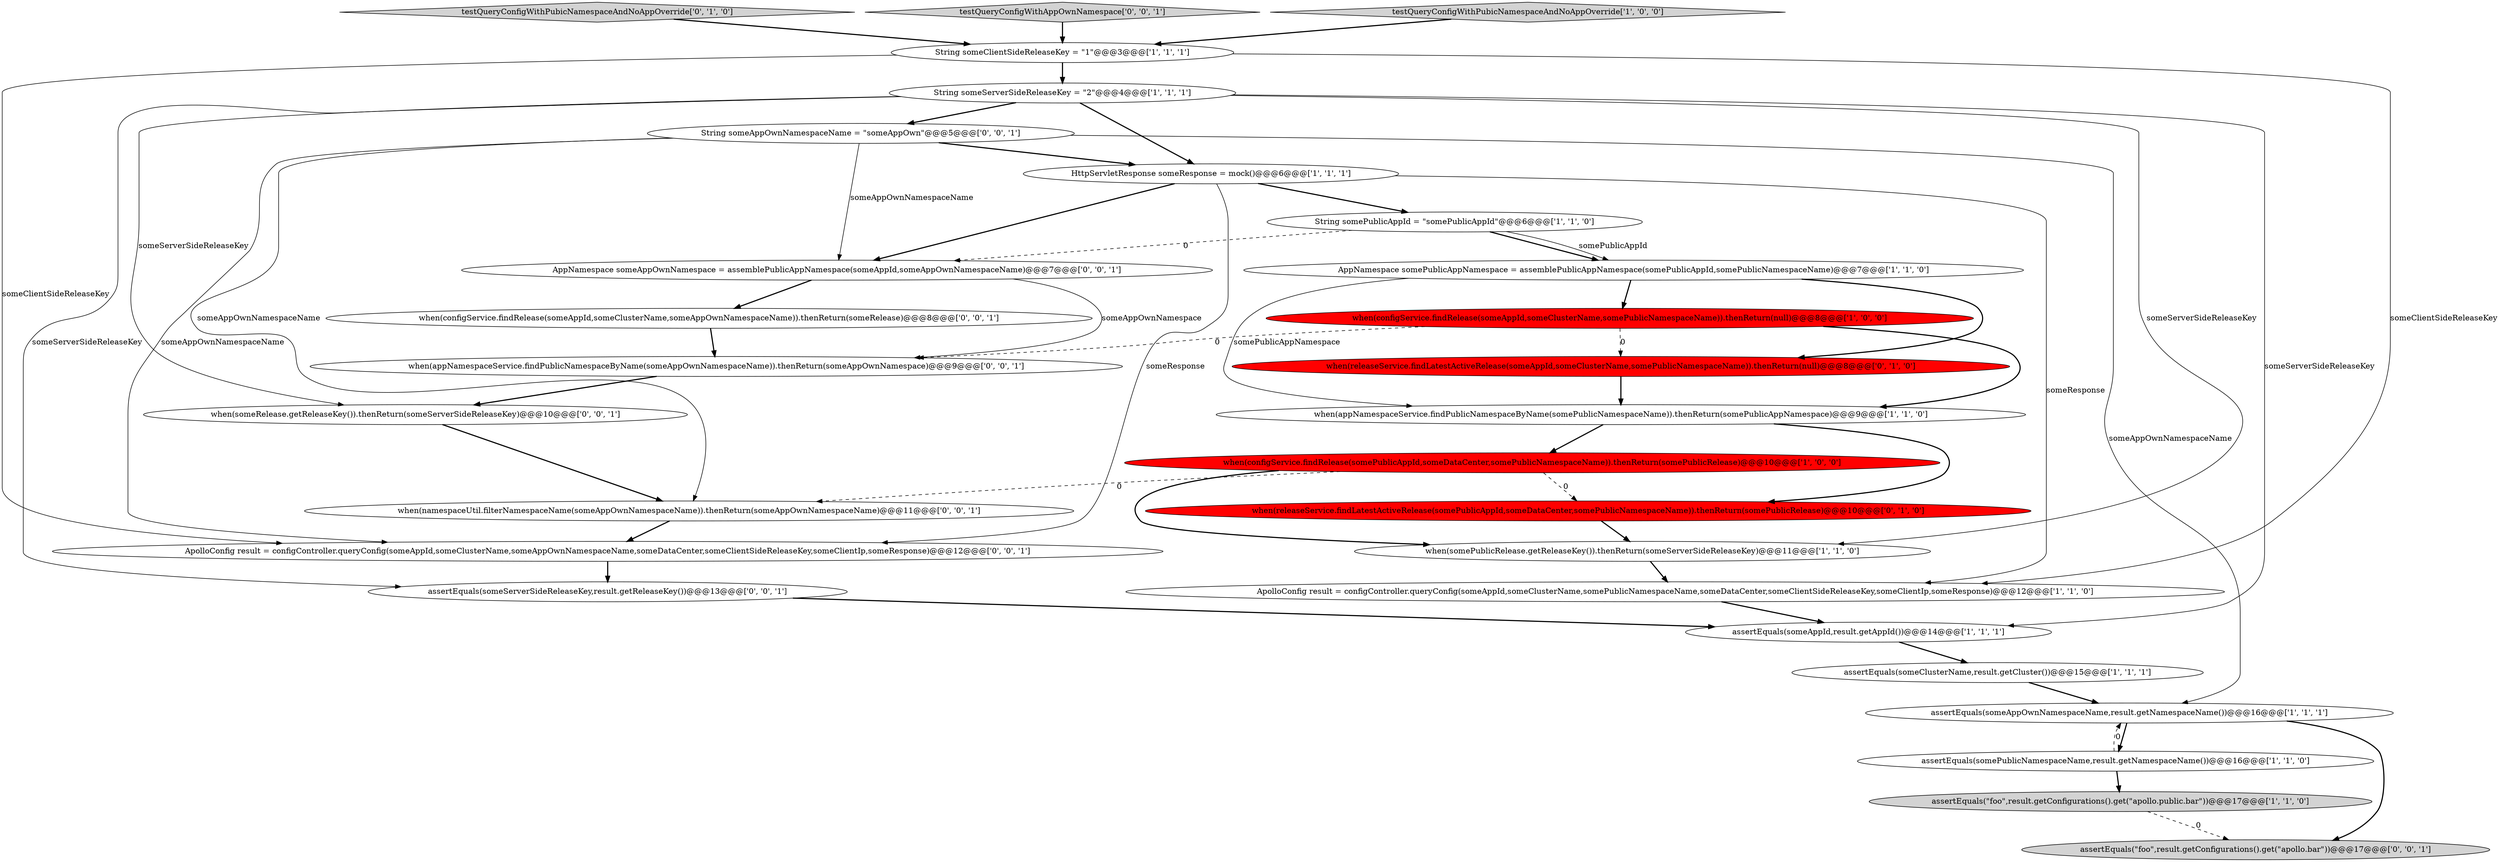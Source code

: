 digraph {
11 [style = filled, label = "AppNamespace somePublicAppNamespace = assemblePublicAppNamespace(somePublicAppId,somePublicNamespaceName)@@@7@@@['1', '1', '0']", fillcolor = white, shape = ellipse image = "AAA0AAABBB1BBB"];
26 [style = filled, label = "assertEquals(\"foo\",result.getConfigurations().get(\"apollo.bar\"))@@@17@@@['0', '0', '1']", fillcolor = lightgray, shape = ellipse image = "AAA0AAABBB3BBB"];
13 [style = filled, label = "assertEquals(someAppId,result.getAppId())@@@14@@@['1', '1', '1']", fillcolor = white, shape = ellipse image = "AAA0AAABBB1BBB"];
17 [style = filled, label = "when(releaseService.findLatestActiveRelease(somePublicAppId,someDataCenter,somePublicNamespaceName)).thenReturn(somePublicRelease)@@@10@@@['0', '1', '0']", fillcolor = red, shape = ellipse image = "AAA1AAABBB2BBB"];
15 [style = filled, label = "assertEquals(somePublicNamespaceName,result.getNamespaceName())@@@16@@@['1', '1', '0']", fillcolor = white, shape = ellipse image = "AAA0AAABBB1BBB"];
25 [style = filled, label = "String someAppOwnNamespaceName = \"someAppOwn\"@@@5@@@['0', '0', '1']", fillcolor = white, shape = ellipse image = "AAA0AAABBB3BBB"];
16 [style = filled, label = "testQueryConfigWithPubicNamespaceAndNoAppOverride['0', '1', '0']", fillcolor = lightgray, shape = diamond image = "AAA0AAABBB2BBB"];
8 [style = filled, label = "assertEquals(\"foo\",result.getConfigurations().get(\"apollo.public.bar\"))@@@17@@@['1', '1', '0']", fillcolor = lightgray, shape = ellipse image = "AAA0AAABBB1BBB"];
6 [style = filled, label = "String someServerSideReleaseKey = \"2\"@@@4@@@['1', '1', '1']", fillcolor = white, shape = ellipse image = "AAA0AAABBB1BBB"];
23 [style = filled, label = "when(configService.findRelease(someAppId,someClusterName,someAppOwnNamespaceName)).thenReturn(someRelease)@@@8@@@['0', '0', '1']", fillcolor = white, shape = ellipse image = "AAA0AAABBB3BBB"];
18 [style = filled, label = "when(releaseService.findLatestActiveRelease(someAppId,someClusterName,somePublicNamespaceName)).thenReturn(null)@@@8@@@['0', '1', '0']", fillcolor = red, shape = ellipse image = "AAA1AAABBB2BBB"];
2 [style = filled, label = "ApolloConfig result = configController.queryConfig(someAppId,someClusterName,somePublicNamespaceName,someDataCenter,someClientSideReleaseKey,someClientIp,someResponse)@@@12@@@['1', '1', '0']", fillcolor = white, shape = ellipse image = "AAA0AAABBB1BBB"];
28 [style = filled, label = "testQueryConfigWithAppOwnNamespace['0', '0', '1']", fillcolor = lightgray, shape = diamond image = "AAA0AAABBB3BBB"];
21 [style = filled, label = "when(someRelease.getReleaseKey()).thenReturn(someServerSideReleaseKey)@@@10@@@['0', '0', '1']", fillcolor = white, shape = ellipse image = "AAA0AAABBB3BBB"];
27 [style = filled, label = "ApolloConfig result = configController.queryConfig(someAppId,someClusterName,someAppOwnNamespaceName,someDataCenter,someClientSideReleaseKey,someClientIp,someResponse)@@@12@@@['0', '0', '1']", fillcolor = white, shape = ellipse image = "AAA0AAABBB3BBB"];
1 [style = filled, label = "when(configService.findRelease(somePublicAppId,someDataCenter,somePublicNamespaceName)).thenReturn(somePublicRelease)@@@10@@@['1', '0', '0']", fillcolor = red, shape = ellipse image = "AAA1AAABBB1BBB"];
7 [style = filled, label = "String somePublicAppId = \"somePublicAppId\"@@@6@@@['1', '1', '0']", fillcolor = white, shape = ellipse image = "AAA0AAABBB1BBB"];
20 [style = filled, label = "assertEquals(someServerSideReleaseKey,result.getReleaseKey())@@@13@@@['0', '0', '1']", fillcolor = white, shape = ellipse image = "AAA0AAABBB3BBB"];
12 [style = filled, label = "when(somePublicRelease.getReleaseKey()).thenReturn(someServerSideReleaseKey)@@@11@@@['1', '1', '0']", fillcolor = white, shape = ellipse image = "AAA0AAABBB1BBB"];
22 [style = filled, label = "when(namespaceUtil.filterNamespaceName(someAppOwnNamespaceName)).thenReturn(someAppOwnNamespaceName)@@@11@@@['0', '0', '1']", fillcolor = white, shape = ellipse image = "AAA0AAABBB3BBB"];
5 [style = filled, label = "assertEquals(someClusterName,result.getCluster())@@@15@@@['1', '1', '1']", fillcolor = white, shape = ellipse image = "AAA0AAABBB1BBB"];
9 [style = filled, label = "testQueryConfigWithPubicNamespaceAndNoAppOverride['1', '0', '0']", fillcolor = lightgray, shape = diamond image = "AAA0AAABBB1BBB"];
3 [style = filled, label = "assertEquals(someAppOwnNamespaceName,result.getNamespaceName())@@@16@@@['1', '1', '1']", fillcolor = white, shape = ellipse image = "AAA0AAABBB1BBB"];
14 [style = filled, label = "when(appNamespaceService.findPublicNamespaceByName(somePublicNamespaceName)).thenReturn(somePublicAppNamespace)@@@9@@@['1', '1', '0']", fillcolor = white, shape = ellipse image = "AAA0AAABBB1BBB"];
4 [style = filled, label = "when(configService.findRelease(someAppId,someClusterName,somePublicNamespaceName)).thenReturn(null)@@@8@@@['1', '0', '0']", fillcolor = red, shape = ellipse image = "AAA1AAABBB1BBB"];
10 [style = filled, label = "HttpServletResponse someResponse = mock()@@@6@@@['1', '1', '1']", fillcolor = white, shape = ellipse image = "AAA0AAABBB1BBB"];
24 [style = filled, label = "when(appNamespaceService.findPublicNamespaceByName(someAppOwnNamespaceName)).thenReturn(someAppOwnNamespace)@@@9@@@['0', '0', '1']", fillcolor = white, shape = ellipse image = "AAA0AAABBB3BBB"];
19 [style = filled, label = "AppNamespace someAppOwnNamespace = assemblePublicAppNamespace(someAppId,someAppOwnNamespaceName)@@@7@@@['0', '0', '1']", fillcolor = white, shape = ellipse image = "AAA0AAABBB3BBB"];
0 [style = filled, label = "String someClientSideReleaseKey = \"1\"@@@3@@@['1', '1', '1']", fillcolor = white, shape = ellipse image = "AAA0AAABBB1BBB"];
5->3 [style = bold, label=""];
4->18 [style = dashed, label="0"];
25->22 [style = solid, label="someAppOwnNamespaceName"];
4->14 [style = bold, label=""];
16->0 [style = bold, label=""];
7->11 [style = bold, label=""];
20->13 [style = bold, label=""];
0->27 [style = solid, label="someClientSideReleaseKey"];
19->24 [style = solid, label="someAppOwnNamespace"];
9->0 [style = bold, label=""];
0->6 [style = bold, label=""];
10->19 [style = bold, label=""];
11->4 [style = bold, label=""];
3->26 [style = bold, label=""];
7->11 [style = solid, label="somePublicAppId"];
25->19 [style = solid, label="someAppOwnNamespaceName"];
14->17 [style = bold, label=""];
3->15 [style = bold, label=""];
6->12 [style = solid, label="someServerSideReleaseKey"];
0->2 [style = solid, label="someClientSideReleaseKey"];
6->13 [style = solid, label="someServerSideReleaseKey"];
10->7 [style = bold, label=""];
11->18 [style = bold, label=""];
14->1 [style = bold, label=""];
10->2 [style = solid, label="someResponse"];
1->22 [style = dashed, label="0"];
2->13 [style = bold, label=""];
28->0 [style = bold, label=""];
12->2 [style = bold, label=""];
23->24 [style = bold, label=""];
17->12 [style = bold, label=""];
1->17 [style = dashed, label="0"];
22->27 [style = bold, label=""];
24->21 [style = bold, label=""];
7->19 [style = dashed, label="0"];
21->22 [style = bold, label=""];
25->3 [style = solid, label="someAppOwnNamespaceName"];
19->23 [style = bold, label=""];
6->10 [style = bold, label=""];
6->21 [style = solid, label="someServerSideReleaseKey"];
25->27 [style = solid, label="someAppOwnNamespaceName"];
1->12 [style = bold, label=""];
13->5 [style = bold, label=""];
11->14 [style = solid, label="somePublicAppNamespace"];
6->20 [style = solid, label="someServerSideReleaseKey"];
25->10 [style = bold, label=""];
15->3 [style = dashed, label="0"];
4->24 [style = dashed, label="0"];
10->27 [style = solid, label="someResponse"];
27->20 [style = bold, label=""];
18->14 [style = bold, label=""];
15->8 [style = bold, label=""];
6->25 [style = bold, label=""];
8->26 [style = dashed, label="0"];
}
